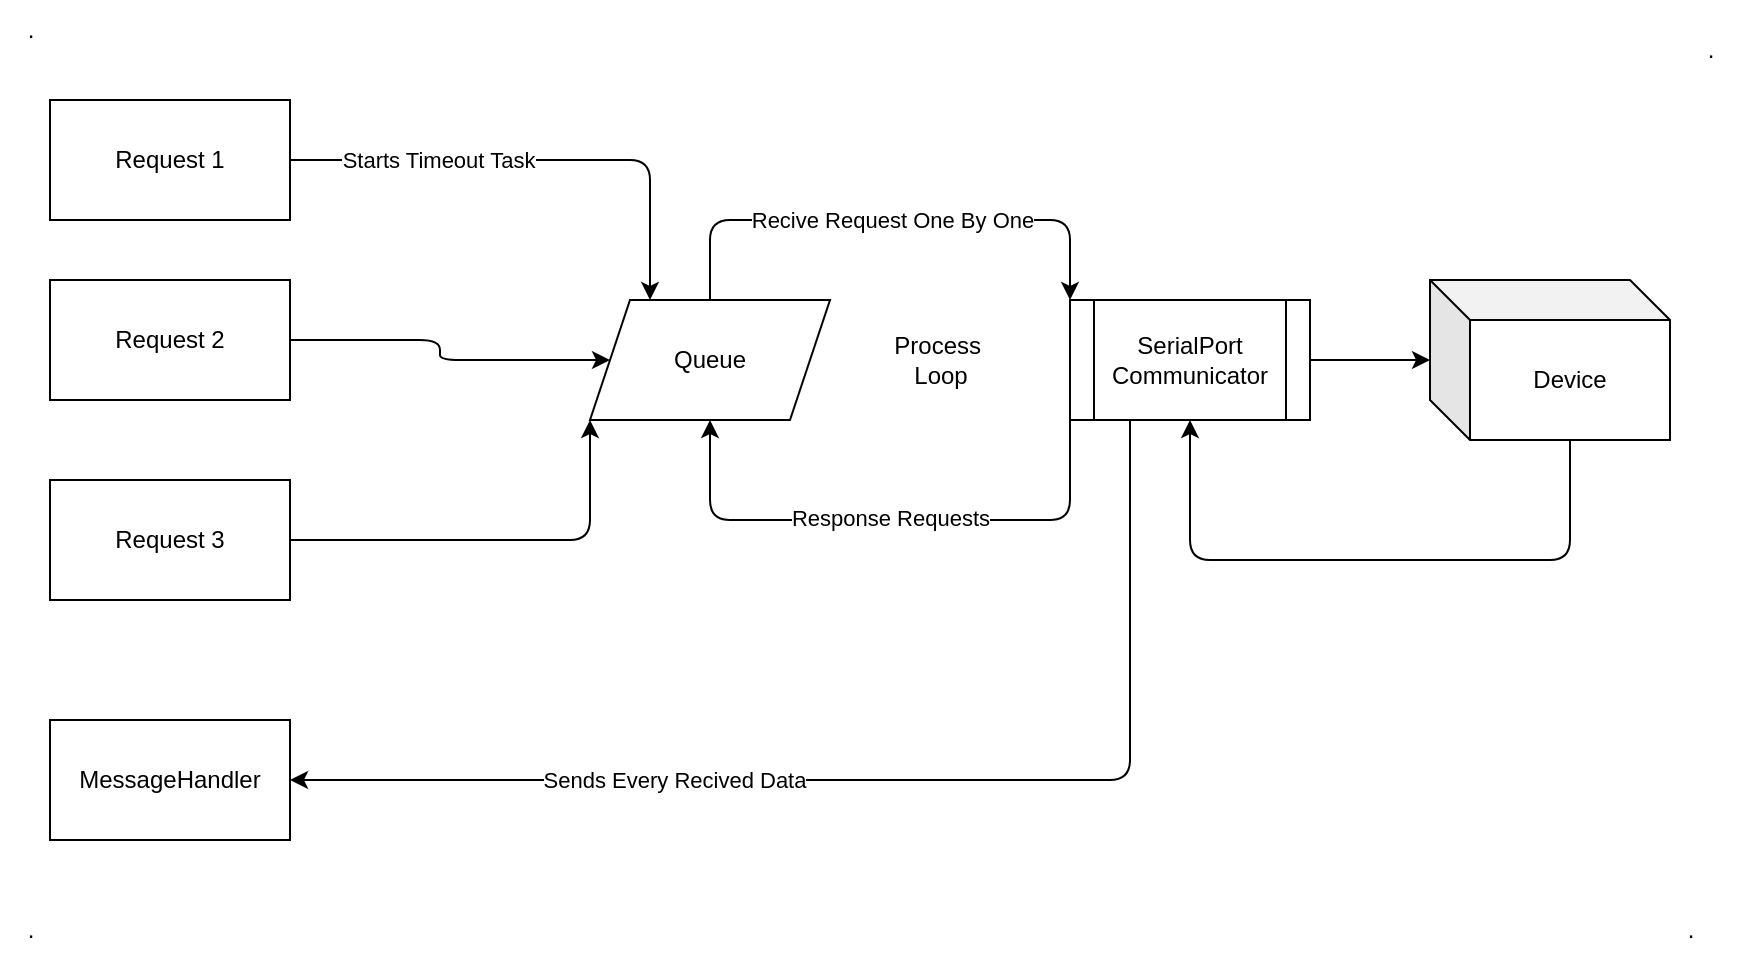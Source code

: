 <mxfile version="25.0.3">
  <diagram name="Page-1" id="9Jv5TZBMwYiEGdnl2_Fq">
    <mxGraphModel dx="1185" dy="627" grid="1" gridSize="10" guides="1" tooltips="1" connect="1" arrows="1" fold="1" page="1" pageScale="1" pageWidth="900" pageHeight="500" background="#FFFFFF" math="0" shadow="0">
      <root>
        <mxCell id="0" />
        <mxCell id="1" parent="0" />
        <mxCell id="ZBFJD08WCHcWqZldoDUF-7" style="edgeStyle=orthogonalEdgeStyle;rounded=1;orthogonalLoop=1;jettySize=auto;html=1;exitX=1;exitY=0.5;exitDx=0;exitDy=0;entryX=0.25;entryY=0;entryDx=0;entryDy=0;curved=0;" parent="1" source="ZBFJD08WCHcWqZldoDUF-1" target="ZBFJD08WCHcWqZldoDUF-6" edge="1">
          <mxGeometry relative="1" as="geometry" />
        </mxCell>
        <mxCell id="bfiiD2CVPl-vrcZTkpAS-1" value="Starts Timeout Task" style="edgeLabel;html=1;align=center;verticalAlign=middle;resizable=0;points=[];" vertex="1" connectable="0" parent="ZBFJD08WCHcWqZldoDUF-7">
          <mxGeometry x="-0.408" relative="1" as="geometry">
            <mxPoint as="offset" />
          </mxGeometry>
        </mxCell>
        <mxCell id="ZBFJD08WCHcWqZldoDUF-1" value="Request 1" style="rounded=0;whiteSpace=wrap;html=1;" parent="1" vertex="1">
          <mxGeometry x="45" y="60" width="120" height="60" as="geometry" />
        </mxCell>
        <mxCell id="ZBFJD08WCHcWqZldoDUF-8" style="edgeStyle=orthogonalEdgeStyle;rounded=1;orthogonalLoop=1;jettySize=auto;html=1;exitX=1;exitY=0.5;exitDx=0;exitDy=0;entryX=0;entryY=0.5;entryDx=0;entryDy=0;curved=0;" parent="1" source="ZBFJD08WCHcWqZldoDUF-2" target="ZBFJD08WCHcWqZldoDUF-6" edge="1">
          <mxGeometry relative="1" as="geometry" />
        </mxCell>
        <mxCell id="ZBFJD08WCHcWqZldoDUF-2" value="Request 2" style="rounded=0;whiteSpace=wrap;html=1;" parent="1" vertex="1">
          <mxGeometry x="45" y="150" width="120" height="60" as="geometry" />
        </mxCell>
        <mxCell id="ZBFJD08WCHcWqZldoDUF-9" style="edgeStyle=orthogonalEdgeStyle;rounded=1;orthogonalLoop=1;jettySize=auto;html=1;exitX=1;exitY=0.5;exitDx=0;exitDy=0;entryX=0;entryY=1;entryDx=0;entryDy=0;curved=0;" parent="1" source="ZBFJD08WCHcWqZldoDUF-3" target="ZBFJD08WCHcWqZldoDUF-6" edge="1">
          <mxGeometry relative="1" as="geometry" />
        </mxCell>
        <mxCell id="ZBFJD08WCHcWqZldoDUF-3" value="Request 3" style="rounded=0;whiteSpace=wrap;html=1;" parent="1" vertex="1">
          <mxGeometry x="45" y="250" width="120" height="60" as="geometry" />
        </mxCell>
        <mxCell id="ZBFJD08WCHcWqZldoDUF-15" style="edgeStyle=orthogonalEdgeStyle;rounded=1;orthogonalLoop=1;jettySize=auto;html=1;exitX=1;exitY=0.5;exitDx=0;exitDy=0;curved=0;" parent="1" source="ZBFJD08WCHcWqZldoDUF-4" target="ZBFJD08WCHcWqZldoDUF-14" edge="1">
          <mxGeometry relative="1" as="geometry" />
        </mxCell>
        <mxCell id="ZBFJD08WCHcWqZldoDUF-18" style="edgeStyle=orthogonalEdgeStyle;rounded=1;orthogonalLoop=1;jettySize=auto;html=1;exitX=0;exitY=1;exitDx=0;exitDy=0;entryX=0.5;entryY=1;entryDx=0;entryDy=0;curved=0;" parent="1" source="ZBFJD08WCHcWqZldoDUF-4" target="ZBFJD08WCHcWqZldoDUF-6" edge="1">
          <mxGeometry relative="1" as="geometry">
            <Array as="points">
              <mxPoint x="555" y="270" />
              <mxPoint x="375" y="270" />
            </Array>
          </mxGeometry>
        </mxCell>
        <mxCell id="ZBFJD08WCHcWqZldoDUF-20" value="Response Requests" style="edgeLabel;html=1;align=center;verticalAlign=middle;resizable=0;points=[];" parent="ZBFJD08WCHcWqZldoDUF-18" vertex="1" connectable="0">
          <mxGeometry x="0.056" y="-1" relative="1" as="geometry">
            <mxPoint x="8" as="offset" />
          </mxGeometry>
        </mxCell>
        <mxCell id="ZBFJD08WCHcWqZldoDUF-22" style="edgeStyle=orthogonalEdgeStyle;rounded=1;orthogonalLoop=1;jettySize=auto;html=1;exitX=0.25;exitY=1;exitDx=0;exitDy=0;entryX=1;entryY=0.5;entryDx=0;entryDy=0;curved=0;" parent="1" source="ZBFJD08WCHcWqZldoDUF-4" target="ZBFJD08WCHcWqZldoDUF-5" edge="1">
          <mxGeometry relative="1" as="geometry" />
        </mxCell>
        <mxCell id="ZBFJD08WCHcWqZldoDUF-23" value="Sends Every Recived Data" style="edgeLabel;html=1;align=center;verticalAlign=middle;resizable=0;points=[];" parent="ZBFJD08WCHcWqZldoDUF-22" vertex="1" connectable="0">
          <mxGeometry x="0.282" y="1" relative="1" as="geometry">
            <mxPoint x="-24" y="-1" as="offset" />
          </mxGeometry>
        </mxCell>
        <mxCell id="ZBFJD08WCHcWqZldoDUF-4" value="SerialPort&lt;div&gt;Communicator&lt;/div&gt;" style="shape=process;whiteSpace=wrap;html=1;backgroundOutline=1;" parent="1" vertex="1">
          <mxGeometry x="555" y="160" width="120" height="60" as="geometry" />
        </mxCell>
        <mxCell id="ZBFJD08WCHcWqZldoDUF-5" value="MessageHandler" style="rounded=0;whiteSpace=wrap;html=1;" parent="1" vertex="1">
          <mxGeometry x="45" y="370" width="120" height="60" as="geometry" />
        </mxCell>
        <mxCell id="ZBFJD08WCHcWqZldoDUF-11" style="edgeStyle=orthogonalEdgeStyle;rounded=1;orthogonalLoop=1;jettySize=auto;html=1;exitX=0.5;exitY=0;exitDx=0;exitDy=0;curved=0;entryX=0;entryY=0;entryDx=0;entryDy=0;" parent="1" source="ZBFJD08WCHcWqZldoDUF-6" target="ZBFJD08WCHcWqZldoDUF-4" edge="1">
          <mxGeometry relative="1" as="geometry">
            <mxPoint x="525" y="160" as="targetPoint" />
            <Array as="points">
              <mxPoint x="375" y="120" />
              <mxPoint x="555" y="120" />
            </Array>
          </mxGeometry>
        </mxCell>
        <mxCell id="ZBFJD08WCHcWqZldoDUF-21" value="Recive Request One By One" style="edgeLabel;html=1;align=center;verticalAlign=middle;resizable=0;points=[];" parent="ZBFJD08WCHcWqZldoDUF-11" vertex="1" connectable="0">
          <mxGeometry x="-0.174" y="-1" relative="1" as="geometry">
            <mxPoint x="23" y="-1" as="offset" />
          </mxGeometry>
        </mxCell>
        <mxCell id="ZBFJD08WCHcWqZldoDUF-6" value="Queue" style="shape=parallelogram;perimeter=parallelogramPerimeter;whiteSpace=wrap;html=1;fixedSize=1;" parent="1" vertex="1">
          <mxGeometry x="315" y="160" width="120" height="60" as="geometry" />
        </mxCell>
        <mxCell id="ZBFJD08WCHcWqZldoDUF-16" style="edgeStyle=orthogonalEdgeStyle;rounded=1;orthogonalLoop=1;jettySize=auto;html=1;exitX=0;exitY=0;exitDx=70;exitDy=80;exitPerimeter=0;entryX=0.5;entryY=1;entryDx=0;entryDy=0;curved=0;" parent="1" source="ZBFJD08WCHcWqZldoDUF-14" target="ZBFJD08WCHcWqZldoDUF-4" edge="1">
          <mxGeometry relative="1" as="geometry">
            <Array as="points">
              <mxPoint x="805" y="290" />
              <mxPoint x="615" y="290" />
            </Array>
          </mxGeometry>
        </mxCell>
        <mxCell id="ZBFJD08WCHcWqZldoDUF-14" value="Device" style="shape=cube;whiteSpace=wrap;html=1;boundedLbl=1;backgroundOutline=1;darkOpacity=0.05;darkOpacity2=0.1;" parent="1" vertex="1">
          <mxGeometry x="735" y="150" width="120" height="80" as="geometry" />
        </mxCell>
        <mxCell id="ZBFJD08WCHcWqZldoDUF-19" value="Process&amp;nbsp;&lt;div&gt;Loop&lt;/div&gt;" style="text;html=1;align=center;verticalAlign=middle;resizable=0;points=[];autosize=1;strokeColor=none;fillColor=none;" parent="1" vertex="1">
          <mxGeometry x="455" y="170" width="70" height="40" as="geometry" />
        </mxCell>
        <mxCell id="bfiiD2CVPl-vrcZTkpAS-3" value="." style="text;html=1;align=center;verticalAlign=middle;resizable=0;points=[];autosize=1;strokeColor=none;fillColor=none;" vertex="1" parent="1">
          <mxGeometry x="20" y="10" width="30" height="30" as="geometry" />
        </mxCell>
        <mxCell id="bfiiD2CVPl-vrcZTkpAS-4" value="." style="text;html=1;align=center;verticalAlign=middle;resizable=0;points=[];autosize=1;strokeColor=none;fillColor=none;" vertex="1" parent="1">
          <mxGeometry x="860" y="20" width="30" height="30" as="geometry" />
        </mxCell>
        <mxCell id="bfiiD2CVPl-vrcZTkpAS-5" value="." style="text;html=1;align=center;verticalAlign=middle;resizable=0;points=[];autosize=1;strokeColor=none;fillColor=none;" vertex="1" parent="1">
          <mxGeometry x="20" y="460" width="30" height="30" as="geometry" />
        </mxCell>
        <mxCell id="bfiiD2CVPl-vrcZTkpAS-6" value="." style="text;html=1;align=center;verticalAlign=middle;resizable=0;points=[];autosize=1;strokeColor=none;fillColor=none;" vertex="1" parent="1">
          <mxGeometry x="850" y="460" width="30" height="30" as="geometry" />
        </mxCell>
      </root>
    </mxGraphModel>
  </diagram>
</mxfile>
